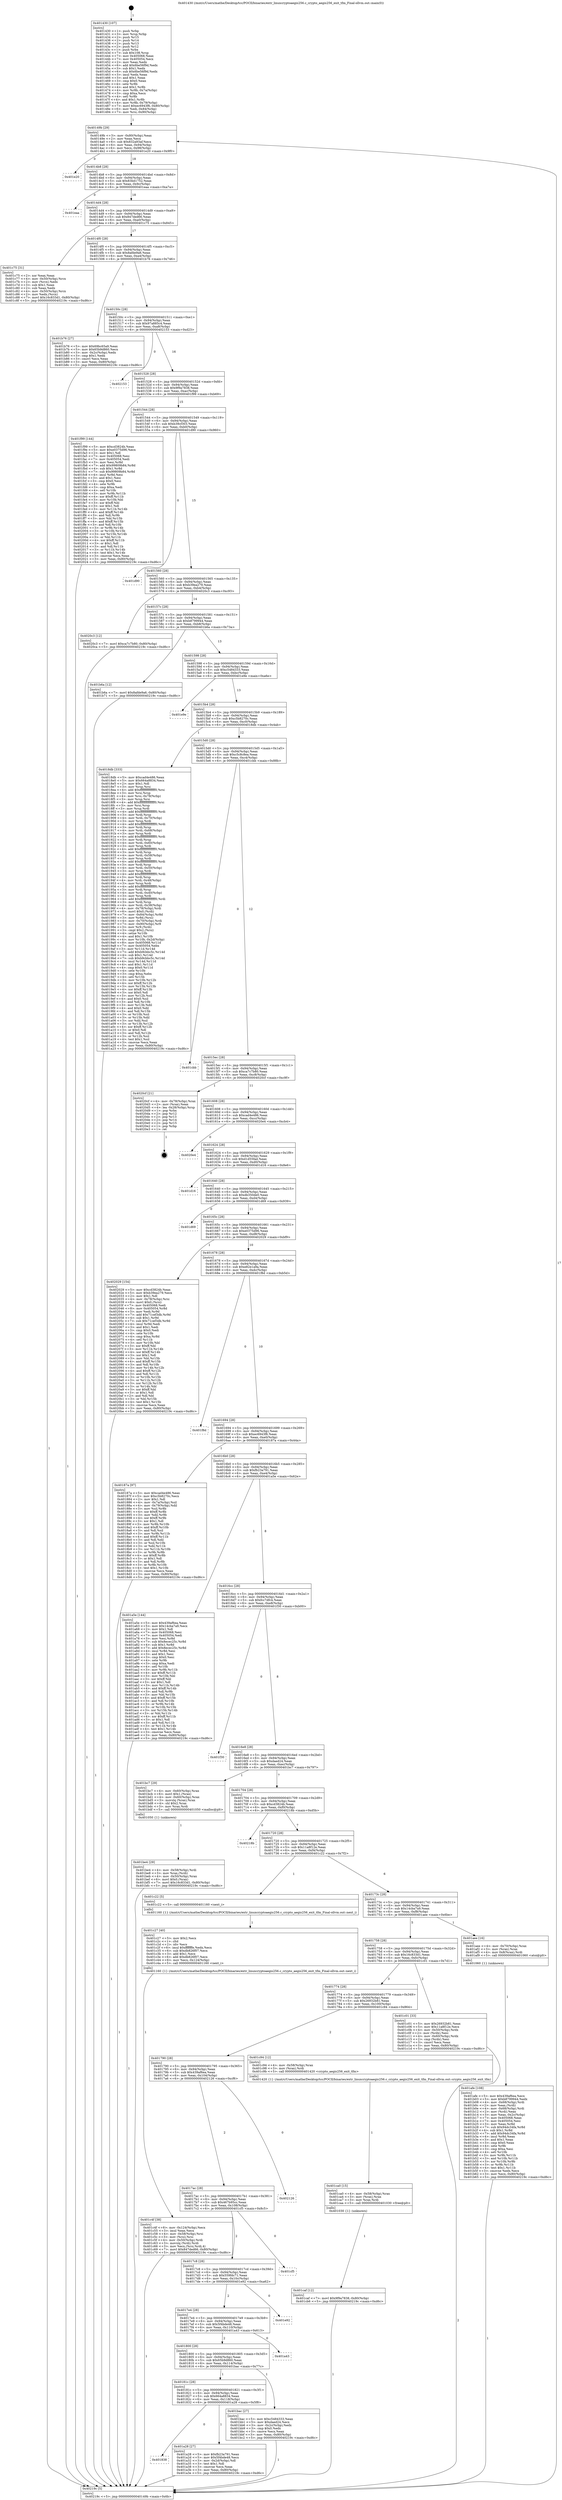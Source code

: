 digraph "0x401430" {
  label = "0x401430 (/mnt/c/Users/mathe/Desktop/tcc/POCII/binaries/extr_linuxcryptoaegis256.c_crypto_aegis256_exit_tfm_Final-ollvm.out::main(0))"
  labelloc = "t"
  node[shape=record]

  Entry [label="",width=0.3,height=0.3,shape=circle,fillcolor=black,style=filled]
  "0x40149b" [label="{
     0x40149b [29]\l
     | [instrs]\l
     &nbsp;&nbsp;0x40149b \<+3\>: mov -0x80(%rbp),%eax\l
     &nbsp;&nbsp;0x40149e \<+2\>: mov %eax,%ecx\l
     &nbsp;&nbsp;0x4014a0 \<+6\>: sub $0x832a93af,%ecx\l
     &nbsp;&nbsp;0x4014a6 \<+6\>: mov %eax,-0x94(%rbp)\l
     &nbsp;&nbsp;0x4014ac \<+6\>: mov %ecx,-0x98(%rbp)\l
     &nbsp;&nbsp;0x4014b2 \<+6\>: je 0000000000401e20 \<main+0x9f0\>\l
  }"]
  "0x401e20" [label="{
     0x401e20\l
  }", style=dashed]
  "0x4014b8" [label="{
     0x4014b8 [28]\l
     | [instrs]\l
     &nbsp;&nbsp;0x4014b8 \<+5\>: jmp 00000000004014bd \<main+0x8d\>\l
     &nbsp;&nbsp;0x4014bd \<+6\>: mov -0x94(%rbp),%eax\l
     &nbsp;&nbsp;0x4014c3 \<+5\>: sub $0x83bd1752,%eax\l
     &nbsp;&nbsp;0x4014c8 \<+6\>: mov %eax,-0x9c(%rbp)\l
     &nbsp;&nbsp;0x4014ce \<+6\>: je 0000000000401eaa \<main+0xa7a\>\l
  }"]
  Exit [label="",width=0.3,height=0.3,shape=circle,fillcolor=black,style=filled,peripheries=2]
  "0x401eaa" [label="{
     0x401eaa\l
  }", style=dashed]
  "0x4014d4" [label="{
     0x4014d4 [28]\l
     | [instrs]\l
     &nbsp;&nbsp;0x4014d4 \<+5\>: jmp 00000000004014d9 \<main+0xa9\>\l
     &nbsp;&nbsp;0x4014d9 \<+6\>: mov -0x94(%rbp),%eax\l
     &nbsp;&nbsp;0x4014df \<+5\>: sub $0x847ded66,%eax\l
     &nbsp;&nbsp;0x4014e4 \<+6\>: mov %eax,-0xa0(%rbp)\l
     &nbsp;&nbsp;0x4014ea \<+6\>: je 0000000000401c75 \<main+0x845\>\l
  }"]
  "0x401caf" [label="{
     0x401caf [12]\l
     | [instrs]\l
     &nbsp;&nbsp;0x401caf \<+7\>: movl $0x9f9a7838,-0x80(%rbp)\l
     &nbsp;&nbsp;0x401cb6 \<+5\>: jmp 000000000040219c \<main+0xd6c\>\l
  }"]
  "0x401c75" [label="{
     0x401c75 [31]\l
     | [instrs]\l
     &nbsp;&nbsp;0x401c75 \<+2\>: xor %eax,%eax\l
     &nbsp;&nbsp;0x401c77 \<+4\>: mov -0x50(%rbp),%rcx\l
     &nbsp;&nbsp;0x401c7b \<+2\>: mov (%rcx),%edx\l
     &nbsp;&nbsp;0x401c7d \<+3\>: sub $0x1,%eax\l
     &nbsp;&nbsp;0x401c80 \<+2\>: sub %eax,%edx\l
     &nbsp;&nbsp;0x401c82 \<+4\>: mov -0x50(%rbp),%rcx\l
     &nbsp;&nbsp;0x401c86 \<+2\>: mov %edx,(%rcx)\l
     &nbsp;&nbsp;0x401c88 \<+7\>: movl $0x16c833d1,-0x80(%rbp)\l
     &nbsp;&nbsp;0x401c8f \<+5\>: jmp 000000000040219c \<main+0xd6c\>\l
  }"]
  "0x4014f0" [label="{
     0x4014f0 [28]\l
     | [instrs]\l
     &nbsp;&nbsp;0x4014f0 \<+5\>: jmp 00000000004014f5 \<main+0xc5\>\l
     &nbsp;&nbsp;0x4014f5 \<+6\>: mov -0x94(%rbp),%eax\l
     &nbsp;&nbsp;0x4014fb \<+5\>: sub $0x8afde9a6,%eax\l
     &nbsp;&nbsp;0x401500 \<+6\>: mov %eax,-0xa4(%rbp)\l
     &nbsp;&nbsp;0x401506 \<+6\>: je 0000000000401b76 \<main+0x746\>\l
  }"]
  "0x401ca0" [label="{
     0x401ca0 [15]\l
     | [instrs]\l
     &nbsp;&nbsp;0x401ca0 \<+4\>: mov -0x58(%rbp),%rax\l
     &nbsp;&nbsp;0x401ca4 \<+3\>: mov (%rax),%rax\l
     &nbsp;&nbsp;0x401ca7 \<+3\>: mov %rax,%rdi\l
     &nbsp;&nbsp;0x401caa \<+5\>: call 0000000000401030 \<free@plt\>\l
     | [calls]\l
     &nbsp;&nbsp;0x401030 \{1\} (unknown)\l
  }"]
  "0x401b76" [label="{
     0x401b76 [27]\l
     | [instrs]\l
     &nbsp;&nbsp;0x401b76 \<+5\>: mov $0x69bc65a9,%eax\l
     &nbsp;&nbsp;0x401b7b \<+5\>: mov $0x65b9d860,%ecx\l
     &nbsp;&nbsp;0x401b80 \<+3\>: mov -0x2c(%rbp),%edx\l
     &nbsp;&nbsp;0x401b83 \<+3\>: cmp $0x1,%edx\l
     &nbsp;&nbsp;0x401b86 \<+3\>: cmovl %ecx,%eax\l
     &nbsp;&nbsp;0x401b89 \<+3\>: mov %eax,-0x80(%rbp)\l
     &nbsp;&nbsp;0x401b8c \<+5\>: jmp 000000000040219c \<main+0xd6c\>\l
  }"]
  "0x40150c" [label="{
     0x40150c [28]\l
     | [instrs]\l
     &nbsp;&nbsp;0x40150c \<+5\>: jmp 0000000000401511 \<main+0xe1\>\l
     &nbsp;&nbsp;0x401511 \<+6\>: mov -0x94(%rbp),%eax\l
     &nbsp;&nbsp;0x401517 \<+5\>: sub $0x97a885c4,%eax\l
     &nbsp;&nbsp;0x40151c \<+6\>: mov %eax,-0xa8(%rbp)\l
     &nbsp;&nbsp;0x401522 \<+6\>: je 0000000000402153 \<main+0xd23\>\l
  }"]
  "0x401c4f" [label="{
     0x401c4f [38]\l
     | [instrs]\l
     &nbsp;&nbsp;0x401c4f \<+6\>: mov -0x124(%rbp),%ecx\l
     &nbsp;&nbsp;0x401c55 \<+3\>: imul %eax,%ecx\l
     &nbsp;&nbsp;0x401c58 \<+4\>: mov -0x58(%rbp),%rsi\l
     &nbsp;&nbsp;0x401c5c \<+3\>: mov (%rsi),%rsi\l
     &nbsp;&nbsp;0x401c5f \<+4\>: mov -0x50(%rbp),%rdi\l
     &nbsp;&nbsp;0x401c63 \<+3\>: movslq (%rdi),%rdi\l
     &nbsp;&nbsp;0x401c66 \<+3\>: mov %ecx,(%rsi,%rdi,4)\l
     &nbsp;&nbsp;0x401c69 \<+7\>: movl $0x847ded66,-0x80(%rbp)\l
     &nbsp;&nbsp;0x401c70 \<+5\>: jmp 000000000040219c \<main+0xd6c\>\l
  }"]
  "0x402153" [label="{
     0x402153\l
  }", style=dashed]
  "0x401528" [label="{
     0x401528 [28]\l
     | [instrs]\l
     &nbsp;&nbsp;0x401528 \<+5\>: jmp 000000000040152d \<main+0xfd\>\l
     &nbsp;&nbsp;0x40152d \<+6\>: mov -0x94(%rbp),%eax\l
     &nbsp;&nbsp;0x401533 \<+5\>: sub $0x9f9a7838,%eax\l
     &nbsp;&nbsp;0x401538 \<+6\>: mov %eax,-0xac(%rbp)\l
     &nbsp;&nbsp;0x40153e \<+6\>: je 0000000000401f99 \<main+0xb69\>\l
  }"]
  "0x401c27" [label="{
     0x401c27 [40]\l
     | [instrs]\l
     &nbsp;&nbsp;0x401c27 \<+5\>: mov $0x2,%ecx\l
     &nbsp;&nbsp;0x401c2c \<+1\>: cltd\l
     &nbsp;&nbsp;0x401c2d \<+2\>: idiv %ecx\l
     &nbsp;&nbsp;0x401c2f \<+6\>: imul $0xfffffffe,%edx,%ecx\l
     &nbsp;&nbsp;0x401c35 \<+6\>: sub $0xdb826f07,%ecx\l
     &nbsp;&nbsp;0x401c3b \<+3\>: add $0x1,%ecx\l
     &nbsp;&nbsp;0x401c3e \<+6\>: add $0xdb826f07,%ecx\l
     &nbsp;&nbsp;0x401c44 \<+6\>: mov %ecx,-0x124(%rbp)\l
     &nbsp;&nbsp;0x401c4a \<+5\>: call 0000000000401160 \<next_i\>\l
     | [calls]\l
     &nbsp;&nbsp;0x401160 \{1\} (/mnt/c/Users/mathe/Desktop/tcc/POCII/binaries/extr_linuxcryptoaegis256.c_crypto_aegis256_exit_tfm_Final-ollvm.out::next_i)\l
  }"]
  "0x401f99" [label="{
     0x401f99 [144]\l
     | [instrs]\l
     &nbsp;&nbsp;0x401f99 \<+5\>: mov $0xcd3824b,%eax\l
     &nbsp;&nbsp;0x401f9e \<+5\>: mov $0xe0375d96,%ecx\l
     &nbsp;&nbsp;0x401fa3 \<+2\>: mov $0x1,%dl\l
     &nbsp;&nbsp;0x401fa5 \<+7\>: mov 0x405068,%esi\l
     &nbsp;&nbsp;0x401fac \<+7\>: mov 0x405054,%edi\l
     &nbsp;&nbsp;0x401fb3 \<+3\>: mov %esi,%r8d\l
     &nbsp;&nbsp;0x401fb6 \<+7\>: add $0x99809b84,%r8d\l
     &nbsp;&nbsp;0x401fbd \<+4\>: sub $0x1,%r8d\l
     &nbsp;&nbsp;0x401fc1 \<+7\>: sub $0x99809b84,%r8d\l
     &nbsp;&nbsp;0x401fc8 \<+4\>: imul %r8d,%esi\l
     &nbsp;&nbsp;0x401fcc \<+3\>: and $0x1,%esi\l
     &nbsp;&nbsp;0x401fcf \<+3\>: cmp $0x0,%esi\l
     &nbsp;&nbsp;0x401fd2 \<+4\>: sete %r9b\l
     &nbsp;&nbsp;0x401fd6 \<+3\>: cmp $0xa,%edi\l
     &nbsp;&nbsp;0x401fd9 \<+4\>: setl %r10b\l
     &nbsp;&nbsp;0x401fdd \<+3\>: mov %r9b,%r11b\l
     &nbsp;&nbsp;0x401fe0 \<+4\>: xor $0xff,%r11b\l
     &nbsp;&nbsp;0x401fe4 \<+3\>: mov %r10b,%bl\l
     &nbsp;&nbsp;0x401fe7 \<+3\>: xor $0xff,%bl\l
     &nbsp;&nbsp;0x401fea \<+3\>: xor $0x1,%dl\l
     &nbsp;&nbsp;0x401fed \<+3\>: mov %r11b,%r14b\l
     &nbsp;&nbsp;0x401ff0 \<+4\>: and $0xff,%r14b\l
     &nbsp;&nbsp;0x401ff4 \<+3\>: and %dl,%r9b\l
     &nbsp;&nbsp;0x401ff7 \<+3\>: mov %bl,%r15b\l
     &nbsp;&nbsp;0x401ffa \<+4\>: and $0xff,%r15b\l
     &nbsp;&nbsp;0x401ffe \<+3\>: and %dl,%r10b\l
     &nbsp;&nbsp;0x402001 \<+3\>: or %r9b,%r14b\l
     &nbsp;&nbsp;0x402004 \<+3\>: or %r10b,%r15b\l
     &nbsp;&nbsp;0x402007 \<+3\>: xor %r15b,%r14b\l
     &nbsp;&nbsp;0x40200a \<+3\>: or %bl,%r11b\l
     &nbsp;&nbsp;0x40200d \<+4\>: xor $0xff,%r11b\l
     &nbsp;&nbsp;0x402011 \<+3\>: or $0x1,%dl\l
     &nbsp;&nbsp;0x402014 \<+3\>: and %dl,%r11b\l
     &nbsp;&nbsp;0x402017 \<+3\>: or %r11b,%r14b\l
     &nbsp;&nbsp;0x40201a \<+4\>: test $0x1,%r14b\l
     &nbsp;&nbsp;0x40201e \<+3\>: cmovne %ecx,%eax\l
     &nbsp;&nbsp;0x402021 \<+3\>: mov %eax,-0x80(%rbp)\l
     &nbsp;&nbsp;0x402024 \<+5\>: jmp 000000000040219c \<main+0xd6c\>\l
  }"]
  "0x401544" [label="{
     0x401544 [28]\l
     | [instrs]\l
     &nbsp;&nbsp;0x401544 \<+5\>: jmp 0000000000401549 \<main+0x119\>\l
     &nbsp;&nbsp;0x401549 \<+6\>: mov -0x94(%rbp),%eax\l
     &nbsp;&nbsp;0x40154f \<+5\>: sub $0xb39cf303,%eax\l
     &nbsp;&nbsp;0x401554 \<+6\>: mov %eax,-0xb0(%rbp)\l
     &nbsp;&nbsp;0x40155a \<+6\>: je 0000000000401d90 \<main+0x960\>\l
  }"]
  "0x401be4" [label="{
     0x401be4 [29]\l
     | [instrs]\l
     &nbsp;&nbsp;0x401be4 \<+4\>: mov -0x58(%rbp),%rdi\l
     &nbsp;&nbsp;0x401be8 \<+3\>: mov %rax,(%rdi)\l
     &nbsp;&nbsp;0x401beb \<+4\>: mov -0x50(%rbp),%rax\l
     &nbsp;&nbsp;0x401bef \<+6\>: movl $0x0,(%rax)\l
     &nbsp;&nbsp;0x401bf5 \<+7\>: movl $0x16c833d1,-0x80(%rbp)\l
     &nbsp;&nbsp;0x401bfc \<+5\>: jmp 000000000040219c \<main+0xd6c\>\l
  }"]
  "0x401d90" [label="{
     0x401d90\l
  }", style=dashed]
  "0x401560" [label="{
     0x401560 [28]\l
     | [instrs]\l
     &nbsp;&nbsp;0x401560 \<+5\>: jmp 0000000000401565 \<main+0x135\>\l
     &nbsp;&nbsp;0x401565 \<+6\>: mov -0x94(%rbp),%eax\l
     &nbsp;&nbsp;0x40156b \<+5\>: sub $0xb39ea279,%eax\l
     &nbsp;&nbsp;0x401570 \<+6\>: mov %eax,-0xb4(%rbp)\l
     &nbsp;&nbsp;0x401576 \<+6\>: je 00000000004020c3 \<main+0xc93\>\l
  }"]
  "0x401afe" [label="{
     0x401afe [108]\l
     | [instrs]\l
     &nbsp;&nbsp;0x401afe \<+5\>: mov $0x439af6ea,%ecx\l
     &nbsp;&nbsp;0x401b03 \<+5\>: mov $0xb8799944,%edx\l
     &nbsp;&nbsp;0x401b08 \<+4\>: mov -0x68(%rbp),%rdi\l
     &nbsp;&nbsp;0x401b0c \<+2\>: mov %eax,(%rdi)\l
     &nbsp;&nbsp;0x401b0e \<+4\>: mov -0x68(%rbp),%rdi\l
     &nbsp;&nbsp;0x401b12 \<+2\>: mov (%rdi),%eax\l
     &nbsp;&nbsp;0x401b14 \<+3\>: mov %eax,-0x2c(%rbp)\l
     &nbsp;&nbsp;0x401b17 \<+7\>: mov 0x405068,%eax\l
     &nbsp;&nbsp;0x401b1e \<+7\>: mov 0x405054,%esi\l
     &nbsp;&nbsp;0x401b25 \<+3\>: mov %eax,%r8d\l
     &nbsp;&nbsp;0x401b28 \<+7\>: sub $0x94dc34fa,%r8d\l
     &nbsp;&nbsp;0x401b2f \<+4\>: sub $0x1,%r8d\l
     &nbsp;&nbsp;0x401b33 \<+7\>: add $0x94dc34fa,%r8d\l
     &nbsp;&nbsp;0x401b3a \<+4\>: imul %r8d,%eax\l
     &nbsp;&nbsp;0x401b3e \<+3\>: and $0x1,%eax\l
     &nbsp;&nbsp;0x401b41 \<+3\>: cmp $0x0,%eax\l
     &nbsp;&nbsp;0x401b44 \<+4\>: sete %r9b\l
     &nbsp;&nbsp;0x401b48 \<+3\>: cmp $0xa,%esi\l
     &nbsp;&nbsp;0x401b4b \<+4\>: setl %r10b\l
     &nbsp;&nbsp;0x401b4f \<+3\>: mov %r9b,%r11b\l
     &nbsp;&nbsp;0x401b52 \<+3\>: and %r10b,%r11b\l
     &nbsp;&nbsp;0x401b55 \<+3\>: xor %r10b,%r9b\l
     &nbsp;&nbsp;0x401b58 \<+3\>: or %r9b,%r11b\l
     &nbsp;&nbsp;0x401b5b \<+4\>: test $0x1,%r11b\l
     &nbsp;&nbsp;0x401b5f \<+3\>: cmovne %edx,%ecx\l
     &nbsp;&nbsp;0x401b62 \<+3\>: mov %ecx,-0x80(%rbp)\l
     &nbsp;&nbsp;0x401b65 \<+5\>: jmp 000000000040219c \<main+0xd6c\>\l
  }"]
  "0x4020c3" [label="{
     0x4020c3 [12]\l
     | [instrs]\l
     &nbsp;&nbsp;0x4020c3 \<+7\>: movl $0xca7c7b80,-0x80(%rbp)\l
     &nbsp;&nbsp;0x4020ca \<+5\>: jmp 000000000040219c \<main+0xd6c\>\l
  }"]
  "0x40157c" [label="{
     0x40157c [28]\l
     | [instrs]\l
     &nbsp;&nbsp;0x40157c \<+5\>: jmp 0000000000401581 \<main+0x151\>\l
     &nbsp;&nbsp;0x401581 \<+6\>: mov -0x94(%rbp),%eax\l
     &nbsp;&nbsp;0x401587 \<+5\>: sub $0xb8799944,%eax\l
     &nbsp;&nbsp;0x40158c \<+6\>: mov %eax,-0xb8(%rbp)\l
     &nbsp;&nbsp;0x401592 \<+6\>: je 0000000000401b6a \<main+0x73a\>\l
  }"]
  "0x401838" [label="{
     0x401838\l
  }", style=dashed]
  "0x401b6a" [label="{
     0x401b6a [12]\l
     | [instrs]\l
     &nbsp;&nbsp;0x401b6a \<+7\>: movl $0x8afde9a6,-0x80(%rbp)\l
     &nbsp;&nbsp;0x401b71 \<+5\>: jmp 000000000040219c \<main+0xd6c\>\l
  }"]
  "0x401598" [label="{
     0x401598 [28]\l
     | [instrs]\l
     &nbsp;&nbsp;0x401598 \<+5\>: jmp 000000000040159d \<main+0x16d\>\l
     &nbsp;&nbsp;0x40159d \<+6\>: mov -0x94(%rbp),%eax\l
     &nbsp;&nbsp;0x4015a3 \<+5\>: sub $0xc5484333,%eax\l
     &nbsp;&nbsp;0x4015a8 \<+6\>: mov %eax,-0xbc(%rbp)\l
     &nbsp;&nbsp;0x4015ae \<+6\>: je 0000000000401e9e \<main+0xa6e\>\l
  }"]
  "0x401a28" [label="{
     0x401a28 [27]\l
     | [instrs]\l
     &nbsp;&nbsp;0x401a28 \<+5\>: mov $0xfb23a791,%eax\l
     &nbsp;&nbsp;0x401a2d \<+5\>: mov $0x5f4bde48,%ecx\l
     &nbsp;&nbsp;0x401a32 \<+3\>: mov -0x2d(%rbp),%dl\l
     &nbsp;&nbsp;0x401a35 \<+3\>: test $0x1,%dl\l
     &nbsp;&nbsp;0x401a38 \<+3\>: cmovne %ecx,%eax\l
     &nbsp;&nbsp;0x401a3b \<+3\>: mov %eax,-0x80(%rbp)\l
     &nbsp;&nbsp;0x401a3e \<+5\>: jmp 000000000040219c \<main+0xd6c\>\l
  }"]
  "0x401e9e" [label="{
     0x401e9e\l
  }", style=dashed]
  "0x4015b4" [label="{
     0x4015b4 [28]\l
     | [instrs]\l
     &nbsp;&nbsp;0x4015b4 \<+5\>: jmp 00000000004015b9 \<main+0x189\>\l
     &nbsp;&nbsp;0x4015b9 \<+6\>: mov -0x94(%rbp),%eax\l
     &nbsp;&nbsp;0x4015bf \<+5\>: sub $0xc5b8270c,%eax\l
     &nbsp;&nbsp;0x4015c4 \<+6\>: mov %eax,-0xc0(%rbp)\l
     &nbsp;&nbsp;0x4015ca \<+6\>: je 00000000004018db \<main+0x4ab\>\l
  }"]
  "0x40181c" [label="{
     0x40181c [28]\l
     | [instrs]\l
     &nbsp;&nbsp;0x40181c \<+5\>: jmp 0000000000401821 \<main+0x3f1\>\l
     &nbsp;&nbsp;0x401821 \<+6\>: mov -0x94(%rbp),%eax\l
     &nbsp;&nbsp;0x401827 \<+5\>: sub $0x664a8834,%eax\l
     &nbsp;&nbsp;0x40182c \<+6\>: mov %eax,-0x118(%rbp)\l
     &nbsp;&nbsp;0x401832 \<+6\>: je 0000000000401a28 \<main+0x5f8\>\l
  }"]
  "0x4018db" [label="{
     0x4018db [333]\l
     | [instrs]\l
     &nbsp;&nbsp;0x4018db \<+5\>: mov $0xcad4e486,%eax\l
     &nbsp;&nbsp;0x4018e0 \<+5\>: mov $0x664a8834,%ecx\l
     &nbsp;&nbsp;0x4018e5 \<+2\>: mov $0x1,%dl\l
     &nbsp;&nbsp;0x4018e7 \<+3\>: mov %rsp,%rsi\l
     &nbsp;&nbsp;0x4018ea \<+4\>: add $0xfffffffffffffff0,%rsi\l
     &nbsp;&nbsp;0x4018ee \<+3\>: mov %rsi,%rsp\l
     &nbsp;&nbsp;0x4018f1 \<+4\>: mov %rsi,-0x78(%rbp)\l
     &nbsp;&nbsp;0x4018f5 \<+3\>: mov %rsp,%rsi\l
     &nbsp;&nbsp;0x4018f8 \<+4\>: add $0xfffffffffffffff0,%rsi\l
     &nbsp;&nbsp;0x4018fc \<+3\>: mov %rsi,%rsp\l
     &nbsp;&nbsp;0x4018ff \<+3\>: mov %rsp,%rdi\l
     &nbsp;&nbsp;0x401902 \<+4\>: add $0xfffffffffffffff0,%rdi\l
     &nbsp;&nbsp;0x401906 \<+3\>: mov %rdi,%rsp\l
     &nbsp;&nbsp;0x401909 \<+4\>: mov %rdi,-0x70(%rbp)\l
     &nbsp;&nbsp;0x40190d \<+3\>: mov %rsp,%rdi\l
     &nbsp;&nbsp;0x401910 \<+4\>: add $0xfffffffffffffff0,%rdi\l
     &nbsp;&nbsp;0x401914 \<+3\>: mov %rdi,%rsp\l
     &nbsp;&nbsp;0x401917 \<+4\>: mov %rdi,-0x68(%rbp)\l
     &nbsp;&nbsp;0x40191b \<+3\>: mov %rsp,%rdi\l
     &nbsp;&nbsp;0x40191e \<+4\>: add $0xfffffffffffffff0,%rdi\l
     &nbsp;&nbsp;0x401922 \<+3\>: mov %rdi,%rsp\l
     &nbsp;&nbsp;0x401925 \<+4\>: mov %rdi,-0x60(%rbp)\l
     &nbsp;&nbsp;0x401929 \<+3\>: mov %rsp,%rdi\l
     &nbsp;&nbsp;0x40192c \<+4\>: add $0xfffffffffffffff0,%rdi\l
     &nbsp;&nbsp;0x401930 \<+3\>: mov %rdi,%rsp\l
     &nbsp;&nbsp;0x401933 \<+4\>: mov %rdi,-0x58(%rbp)\l
     &nbsp;&nbsp;0x401937 \<+3\>: mov %rsp,%rdi\l
     &nbsp;&nbsp;0x40193a \<+4\>: add $0xfffffffffffffff0,%rdi\l
     &nbsp;&nbsp;0x40193e \<+3\>: mov %rdi,%rsp\l
     &nbsp;&nbsp;0x401941 \<+4\>: mov %rdi,-0x50(%rbp)\l
     &nbsp;&nbsp;0x401945 \<+3\>: mov %rsp,%rdi\l
     &nbsp;&nbsp;0x401948 \<+4\>: add $0xfffffffffffffff0,%rdi\l
     &nbsp;&nbsp;0x40194c \<+3\>: mov %rdi,%rsp\l
     &nbsp;&nbsp;0x40194f \<+4\>: mov %rdi,-0x48(%rbp)\l
     &nbsp;&nbsp;0x401953 \<+3\>: mov %rsp,%rdi\l
     &nbsp;&nbsp;0x401956 \<+4\>: add $0xfffffffffffffff0,%rdi\l
     &nbsp;&nbsp;0x40195a \<+3\>: mov %rdi,%rsp\l
     &nbsp;&nbsp;0x40195d \<+4\>: mov %rdi,-0x40(%rbp)\l
     &nbsp;&nbsp;0x401961 \<+3\>: mov %rsp,%rdi\l
     &nbsp;&nbsp;0x401964 \<+4\>: add $0xfffffffffffffff0,%rdi\l
     &nbsp;&nbsp;0x401968 \<+3\>: mov %rdi,%rsp\l
     &nbsp;&nbsp;0x40196b \<+4\>: mov %rdi,-0x38(%rbp)\l
     &nbsp;&nbsp;0x40196f \<+4\>: mov -0x78(%rbp),%rdi\l
     &nbsp;&nbsp;0x401973 \<+6\>: movl $0x0,(%rdi)\l
     &nbsp;&nbsp;0x401979 \<+7\>: mov -0x84(%rbp),%r8d\l
     &nbsp;&nbsp;0x401980 \<+3\>: mov %r8d,(%rsi)\l
     &nbsp;&nbsp;0x401983 \<+4\>: mov -0x70(%rbp),%rdi\l
     &nbsp;&nbsp;0x401987 \<+7\>: mov -0x90(%rbp),%r9\l
     &nbsp;&nbsp;0x40198e \<+3\>: mov %r9,(%rdi)\l
     &nbsp;&nbsp;0x401991 \<+3\>: cmpl $0x2,(%rsi)\l
     &nbsp;&nbsp;0x401994 \<+4\>: setne %r10b\l
     &nbsp;&nbsp;0x401998 \<+4\>: and $0x1,%r10b\l
     &nbsp;&nbsp;0x40199c \<+4\>: mov %r10b,-0x2d(%rbp)\l
     &nbsp;&nbsp;0x4019a0 \<+8\>: mov 0x405068,%r11d\l
     &nbsp;&nbsp;0x4019a8 \<+7\>: mov 0x405054,%ebx\l
     &nbsp;&nbsp;0x4019af \<+3\>: mov %r11d,%r14d\l
     &nbsp;&nbsp;0x4019b2 \<+7\>: add $0xb9cbbc5c,%r14d\l
     &nbsp;&nbsp;0x4019b9 \<+4\>: sub $0x1,%r14d\l
     &nbsp;&nbsp;0x4019bd \<+7\>: sub $0xb9cbbc5c,%r14d\l
     &nbsp;&nbsp;0x4019c4 \<+4\>: imul %r14d,%r11d\l
     &nbsp;&nbsp;0x4019c8 \<+4\>: and $0x1,%r11d\l
     &nbsp;&nbsp;0x4019cc \<+4\>: cmp $0x0,%r11d\l
     &nbsp;&nbsp;0x4019d0 \<+4\>: sete %r10b\l
     &nbsp;&nbsp;0x4019d4 \<+3\>: cmp $0xa,%ebx\l
     &nbsp;&nbsp;0x4019d7 \<+4\>: setl %r15b\l
     &nbsp;&nbsp;0x4019db \<+3\>: mov %r10b,%r12b\l
     &nbsp;&nbsp;0x4019de \<+4\>: xor $0xff,%r12b\l
     &nbsp;&nbsp;0x4019e2 \<+3\>: mov %r15b,%r13b\l
     &nbsp;&nbsp;0x4019e5 \<+4\>: xor $0xff,%r13b\l
     &nbsp;&nbsp;0x4019e9 \<+3\>: xor $0x0,%dl\l
     &nbsp;&nbsp;0x4019ec \<+3\>: mov %r12b,%sil\l
     &nbsp;&nbsp;0x4019ef \<+4\>: and $0x0,%sil\l
     &nbsp;&nbsp;0x4019f3 \<+3\>: and %dl,%r10b\l
     &nbsp;&nbsp;0x4019f6 \<+3\>: mov %r13b,%dil\l
     &nbsp;&nbsp;0x4019f9 \<+4\>: and $0x0,%dil\l
     &nbsp;&nbsp;0x4019fd \<+3\>: and %dl,%r15b\l
     &nbsp;&nbsp;0x401a00 \<+3\>: or %r10b,%sil\l
     &nbsp;&nbsp;0x401a03 \<+3\>: or %r15b,%dil\l
     &nbsp;&nbsp;0x401a06 \<+3\>: xor %dil,%sil\l
     &nbsp;&nbsp;0x401a09 \<+3\>: or %r13b,%r12b\l
     &nbsp;&nbsp;0x401a0c \<+4\>: xor $0xff,%r12b\l
     &nbsp;&nbsp;0x401a10 \<+3\>: or $0x0,%dl\l
     &nbsp;&nbsp;0x401a13 \<+3\>: and %dl,%r12b\l
     &nbsp;&nbsp;0x401a16 \<+3\>: or %r12b,%sil\l
     &nbsp;&nbsp;0x401a19 \<+4\>: test $0x1,%sil\l
     &nbsp;&nbsp;0x401a1d \<+3\>: cmovne %ecx,%eax\l
     &nbsp;&nbsp;0x401a20 \<+3\>: mov %eax,-0x80(%rbp)\l
     &nbsp;&nbsp;0x401a23 \<+5\>: jmp 000000000040219c \<main+0xd6c\>\l
  }"]
  "0x4015d0" [label="{
     0x4015d0 [28]\l
     | [instrs]\l
     &nbsp;&nbsp;0x4015d0 \<+5\>: jmp 00000000004015d5 \<main+0x1a5\>\l
     &nbsp;&nbsp;0x4015d5 \<+6\>: mov -0x94(%rbp),%eax\l
     &nbsp;&nbsp;0x4015db \<+5\>: sub $0xc5c8c8ea,%eax\l
     &nbsp;&nbsp;0x4015e0 \<+6\>: mov %eax,-0xc4(%rbp)\l
     &nbsp;&nbsp;0x4015e6 \<+6\>: je 0000000000401cbb \<main+0x88b\>\l
  }"]
  "0x401bac" [label="{
     0x401bac [27]\l
     | [instrs]\l
     &nbsp;&nbsp;0x401bac \<+5\>: mov $0xc5484333,%eax\l
     &nbsp;&nbsp;0x401bb1 \<+5\>: mov $0xdaed24,%ecx\l
     &nbsp;&nbsp;0x401bb6 \<+3\>: mov -0x2c(%rbp),%edx\l
     &nbsp;&nbsp;0x401bb9 \<+3\>: cmp $0x0,%edx\l
     &nbsp;&nbsp;0x401bbc \<+3\>: cmove %ecx,%eax\l
     &nbsp;&nbsp;0x401bbf \<+3\>: mov %eax,-0x80(%rbp)\l
     &nbsp;&nbsp;0x401bc2 \<+5\>: jmp 000000000040219c \<main+0xd6c\>\l
  }"]
  "0x401cbb" [label="{
     0x401cbb\l
  }", style=dashed]
  "0x4015ec" [label="{
     0x4015ec [28]\l
     | [instrs]\l
     &nbsp;&nbsp;0x4015ec \<+5\>: jmp 00000000004015f1 \<main+0x1c1\>\l
     &nbsp;&nbsp;0x4015f1 \<+6\>: mov -0x94(%rbp),%eax\l
     &nbsp;&nbsp;0x4015f7 \<+5\>: sub $0xca7c7b80,%eax\l
     &nbsp;&nbsp;0x4015fc \<+6\>: mov %eax,-0xc8(%rbp)\l
     &nbsp;&nbsp;0x401602 \<+6\>: je 00000000004020cf \<main+0xc9f\>\l
  }"]
  "0x401800" [label="{
     0x401800 [28]\l
     | [instrs]\l
     &nbsp;&nbsp;0x401800 \<+5\>: jmp 0000000000401805 \<main+0x3d5\>\l
     &nbsp;&nbsp;0x401805 \<+6\>: mov -0x94(%rbp),%eax\l
     &nbsp;&nbsp;0x40180b \<+5\>: sub $0x65b9d860,%eax\l
     &nbsp;&nbsp;0x401810 \<+6\>: mov %eax,-0x114(%rbp)\l
     &nbsp;&nbsp;0x401816 \<+6\>: je 0000000000401bac \<main+0x77c\>\l
  }"]
  "0x4020cf" [label="{
     0x4020cf [21]\l
     | [instrs]\l
     &nbsp;&nbsp;0x4020cf \<+4\>: mov -0x78(%rbp),%rax\l
     &nbsp;&nbsp;0x4020d3 \<+2\>: mov (%rax),%eax\l
     &nbsp;&nbsp;0x4020d5 \<+4\>: lea -0x28(%rbp),%rsp\l
     &nbsp;&nbsp;0x4020d9 \<+1\>: pop %rbx\l
     &nbsp;&nbsp;0x4020da \<+2\>: pop %r12\l
     &nbsp;&nbsp;0x4020dc \<+2\>: pop %r13\l
     &nbsp;&nbsp;0x4020de \<+2\>: pop %r14\l
     &nbsp;&nbsp;0x4020e0 \<+2\>: pop %r15\l
     &nbsp;&nbsp;0x4020e2 \<+1\>: pop %rbp\l
     &nbsp;&nbsp;0x4020e3 \<+1\>: ret\l
  }"]
  "0x401608" [label="{
     0x401608 [28]\l
     | [instrs]\l
     &nbsp;&nbsp;0x401608 \<+5\>: jmp 000000000040160d \<main+0x1dd\>\l
     &nbsp;&nbsp;0x40160d \<+6\>: mov -0x94(%rbp),%eax\l
     &nbsp;&nbsp;0x401613 \<+5\>: sub $0xcad4e486,%eax\l
     &nbsp;&nbsp;0x401618 \<+6\>: mov %eax,-0xcc(%rbp)\l
     &nbsp;&nbsp;0x40161e \<+6\>: je 00000000004020e4 \<main+0xcb4\>\l
  }"]
  "0x401a43" [label="{
     0x401a43\l
  }", style=dashed]
  "0x4020e4" [label="{
     0x4020e4\l
  }", style=dashed]
  "0x401624" [label="{
     0x401624 [28]\l
     | [instrs]\l
     &nbsp;&nbsp;0x401624 \<+5\>: jmp 0000000000401629 \<main+0x1f9\>\l
     &nbsp;&nbsp;0x401629 \<+6\>: mov -0x94(%rbp),%eax\l
     &nbsp;&nbsp;0x40162f \<+5\>: sub $0xd1d55fad,%eax\l
     &nbsp;&nbsp;0x401634 \<+6\>: mov %eax,-0xd0(%rbp)\l
     &nbsp;&nbsp;0x40163a \<+6\>: je 0000000000401d16 \<main+0x8e6\>\l
  }"]
  "0x4017e4" [label="{
     0x4017e4 [28]\l
     | [instrs]\l
     &nbsp;&nbsp;0x4017e4 \<+5\>: jmp 00000000004017e9 \<main+0x3b9\>\l
     &nbsp;&nbsp;0x4017e9 \<+6\>: mov -0x94(%rbp),%eax\l
     &nbsp;&nbsp;0x4017ef \<+5\>: sub $0x5f4bde48,%eax\l
     &nbsp;&nbsp;0x4017f4 \<+6\>: mov %eax,-0x110(%rbp)\l
     &nbsp;&nbsp;0x4017fa \<+6\>: je 0000000000401a43 \<main+0x613\>\l
  }"]
  "0x401d16" [label="{
     0x401d16\l
  }", style=dashed]
  "0x401640" [label="{
     0x401640 [28]\l
     | [instrs]\l
     &nbsp;&nbsp;0x401640 \<+5\>: jmp 0000000000401645 \<main+0x215\>\l
     &nbsp;&nbsp;0x401645 \<+6\>: mov -0x94(%rbp),%eax\l
     &nbsp;&nbsp;0x40164b \<+5\>: sub $0xdb350de0,%eax\l
     &nbsp;&nbsp;0x401650 \<+6\>: mov %eax,-0xd4(%rbp)\l
     &nbsp;&nbsp;0x401656 \<+6\>: je 0000000000401d69 \<main+0x939\>\l
  }"]
  "0x401e92" [label="{
     0x401e92\l
  }", style=dashed]
  "0x401d69" [label="{
     0x401d69\l
  }", style=dashed]
  "0x40165c" [label="{
     0x40165c [28]\l
     | [instrs]\l
     &nbsp;&nbsp;0x40165c \<+5\>: jmp 0000000000401661 \<main+0x231\>\l
     &nbsp;&nbsp;0x401661 \<+6\>: mov -0x94(%rbp),%eax\l
     &nbsp;&nbsp;0x401667 \<+5\>: sub $0xe0375d96,%eax\l
     &nbsp;&nbsp;0x40166c \<+6\>: mov %eax,-0xd8(%rbp)\l
     &nbsp;&nbsp;0x401672 \<+6\>: je 0000000000402029 \<main+0xbf9\>\l
  }"]
  "0x4017c8" [label="{
     0x4017c8 [28]\l
     | [instrs]\l
     &nbsp;&nbsp;0x4017c8 \<+5\>: jmp 00000000004017cd \<main+0x39d\>\l
     &nbsp;&nbsp;0x4017cd \<+6\>: mov -0x94(%rbp),%eax\l
     &nbsp;&nbsp;0x4017d3 \<+5\>: sub $0x559fdc71,%eax\l
     &nbsp;&nbsp;0x4017d8 \<+6\>: mov %eax,-0x10c(%rbp)\l
     &nbsp;&nbsp;0x4017de \<+6\>: je 0000000000401e92 \<main+0xa62\>\l
  }"]
  "0x402029" [label="{
     0x402029 [154]\l
     | [instrs]\l
     &nbsp;&nbsp;0x402029 \<+5\>: mov $0xcd3824b,%eax\l
     &nbsp;&nbsp;0x40202e \<+5\>: mov $0xb39ea279,%ecx\l
     &nbsp;&nbsp;0x402033 \<+2\>: mov $0x1,%dl\l
     &nbsp;&nbsp;0x402035 \<+4\>: mov -0x78(%rbp),%rsi\l
     &nbsp;&nbsp;0x402039 \<+6\>: movl $0x0,(%rsi)\l
     &nbsp;&nbsp;0x40203f \<+7\>: mov 0x405068,%edi\l
     &nbsp;&nbsp;0x402046 \<+8\>: mov 0x405054,%r8d\l
     &nbsp;&nbsp;0x40204e \<+3\>: mov %edi,%r9d\l
     &nbsp;&nbsp;0x402051 \<+7\>: add $0x71cef3db,%r9d\l
     &nbsp;&nbsp;0x402058 \<+4\>: sub $0x1,%r9d\l
     &nbsp;&nbsp;0x40205c \<+7\>: sub $0x71cef3db,%r9d\l
     &nbsp;&nbsp;0x402063 \<+4\>: imul %r9d,%edi\l
     &nbsp;&nbsp;0x402067 \<+3\>: and $0x1,%edi\l
     &nbsp;&nbsp;0x40206a \<+3\>: cmp $0x0,%edi\l
     &nbsp;&nbsp;0x40206d \<+4\>: sete %r10b\l
     &nbsp;&nbsp;0x402071 \<+4\>: cmp $0xa,%r8d\l
     &nbsp;&nbsp;0x402075 \<+4\>: setl %r11b\l
     &nbsp;&nbsp;0x402079 \<+3\>: mov %r10b,%bl\l
     &nbsp;&nbsp;0x40207c \<+3\>: xor $0xff,%bl\l
     &nbsp;&nbsp;0x40207f \<+3\>: mov %r11b,%r14b\l
     &nbsp;&nbsp;0x402082 \<+4\>: xor $0xff,%r14b\l
     &nbsp;&nbsp;0x402086 \<+3\>: xor $0x1,%dl\l
     &nbsp;&nbsp;0x402089 \<+3\>: mov %bl,%r15b\l
     &nbsp;&nbsp;0x40208c \<+4\>: and $0xff,%r15b\l
     &nbsp;&nbsp;0x402090 \<+3\>: and %dl,%r10b\l
     &nbsp;&nbsp;0x402093 \<+3\>: mov %r14b,%r12b\l
     &nbsp;&nbsp;0x402096 \<+4\>: and $0xff,%r12b\l
     &nbsp;&nbsp;0x40209a \<+3\>: and %dl,%r11b\l
     &nbsp;&nbsp;0x40209d \<+3\>: or %r10b,%r15b\l
     &nbsp;&nbsp;0x4020a0 \<+3\>: or %r11b,%r12b\l
     &nbsp;&nbsp;0x4020a3 \<+3\>: xor %r12b,%r15b\l
     &nbsp;&nbsp;0x4020a6 \<+3\>: or %r14b,%bl\l
     &nbsp;&nbsp;0x4020a9 \<+3\>: xor $0xff,%bl\l
     &nbsp;&nbsp;0x4020ac \<+3\>: or $0x1,%dl\l
     &nbsp;&nbsp;0x4020af \<+2\>: and %dl,%bl\l
     &nbsp;&nbsp;0x4020b1 \<+3\>: or %bl,%r15b\l
     &nbsp;&nbsp;0x4020b4 \<+4\>: test $0x1,%r15b\l
     &nbsp;&nbsp;0x4020b8 \<+3\>: cmovne %ecx,%eax\l
     &nbsp;&nbsp;0x4020bb \<+3\>: mov %eax,-0x80(%rbp)\l
     &nbsp;&nbsp;0x4020be \<+5\>: jmp 000000000040219c \<main+0xd6c\>\l
  }"]
  "0x401678" [label="{
     0x401678 [28]\l
     | [instrs]\l
     &nbsp;&nbsp;0x401678 \<+5\>: jmp 000000000040167d \<main+0x24d\>\l
     &nbsp;&nbsp;0x40167d \<+6\>: mov -0x94(%rbp),%eax\l
     &nbsp;&nbsp;0x401683 \<+5\>: sub $0xe82e1a9a,%eax\l
     &nbsp;&nbsp;0x401688 \<+6\>: mov %eax,-0xdc(%rbp)\l
     &nbsp;&nbsp;0x40168e \<+6\>: je 0000000000401f8d \<main+0xb5d\>\l
  }"]
  "0x401cf5" [label="{
     0x401cf5\l
  }", style=dashed]
  "0x401f8d" [label="{
     0x401f8d\l
  }", style=dashed]
  "0x401694" [label="{
     0x401694 [28]\l
     | [instrs]\l
     &nbsp;&nbsp;0x401694 \<+5\>: jmp 0000000000401699 \<main+0x269\>\l
     &nbsp;&nbsp;0x401699 \<+6\>: mov -0x94(%rbp),%eax\l
     &nbsp;&nbsp;0x40169f \<+5\>: sub $0xec6943f6,%eax\l
     &nbsp;&nbsp;0x4016a4 \<+6\>: mov %eax,-0xe0(%rbp)\l
     &nbsp;&nbsp;0x4016aa \<+6\>: je 000000000040187a \<main+0x44a\>\l
  }"]
  "0x4017ac" [label="{
     0x4017ac [28]\l
     | [instrs]\l
     &nbsp;&nbsp;0x4017ac \<+5\>: jmp 00000000004017b1 \<main+0x381\>\l
     &nbsp;&nbsp;0x4017b1 \<+6\>: mov -0x94(%rbp),%eax\l
     &nbsp;&nbsp;0x4017b7 \<+5\>: sub $0x467b95cc,%eax\l
     &nbsp;&nbsp;0x4017bc \<+6\>: mov %eax,-0x108(%rbp)\l
     &nbsp;&nbsp;0x4017c2 \<+6\>: je 0000000000401cf5 \<main+0x8c5\>\l
  }"]
  "0x40187a" [label="{
     0x40187a [97]\l
     | [instrs]\l
     &nbsp;&nbsp;0x40187a \<+5\>: mov $0xcad4e486,%eax\l
     &nbsp;&nbsp;0x40187f \<+5\>: mov $0xc5b8270c,%ecx\l
     &nbsp;&nbsp;0x401884 \<+2\>: mov $0x1,%dl\l
     &nbsp;&nbsp;0x401886 \<+4\>: mov -0x7a(%rbp),%sil\l
     &nbsp;&nbsp;0x40188a \<+4\>: mov -0x79(%rbp),%dil\l
     &nbsp;&nbsp;0x40188e \<+3\>: mov %sil,%r8b\l
     &nbsp;&nbsp;0x401891 \<+4\>: xor $0xff,%r8b\l
     &nbsp;&nbsp;0x401895 \<+3\>: mov %dil,%r9b\l
     &nbsp;&nbsp;0x401898 \<+4\>: xor $0xff,%r9b\l
     &nbsp;&nbsp;0x40189c \<+3\>: xor $0x1,%dl\l
     &nbsp;&nbsp;0x40189f \<+3\>: mov %r8b,%r10b\l
     &nbsp;&nbsp;0x4018a2 \<+4\>: and $0xff,%r10b\l
     &nbsp;&nbsp;0x4018a6 \<+3\>: and %dl,%sil\l
     &nbsp;&nbsp;0x4018a9 \<+3\>: mov %r9b,%r11b\l
     &nbsp;&nbsp;0x4018ac \<+4\>: and $0xff,%r11b\l
     &nbsp;&nbsp;0x4018b0 \<+3\>: and %dl,%dil\l
     &nbsp;&nbsp;0x4018b3 \<+3\>: or %sil,%r10b\l
     &nbsp;&nbsp;0x4018b6 \<+3\>: or %dil,%r11b\l
     &nbsp;&nbsp;0x4018b9 \<+3\>: xor %r11b,%r10b\l
     &nbsp;&nbsp;0x4018bc \<+3\>: or %r9b,%r8b\l
     &nbsp;&nbsp;0x4018bf \<+4\>: xor $0xff,%r8b\l
     &nbsp;&nbsp;0x4018c3 \<+3\>: or $0x1,%dl\l
     &nbsp;&nbsp;0x4018c6 \<+3\>: and %dl,%r8b\l
     &nbsp;&nbsp;0x4018c9 \<+3\>: or %r8b,%r10b\l
     &nbsp;&nbsp;0x4018cc \<+4\>: test $0x1,%r10b\l
     &nbsp;&nbsp;0x4018d0 \<+3\>: cmovne %ecx,%eax\l
     &nbsp;&nbsp;0x4018d3 \<+3\>: mov %eax,-0x80(%rbp)\l
     &nbsp;&nbsp;0x4018d6 \<+5\>: jmp 000000000040219c \<main+0xd6c\>\l
  }"]
  "0x4016b0" [label="{
     0x4016b0 [28]\l
     | [instrs]\l
     &nbsp;&nbsp;0x4016b0 \<+5\>: jmp 00000000004016b5 \<main+0x285\>\l
     &nbsp;&nbsp;0x4016b5 \<+6\>: mov -0x94(%rbp),%eax\l
     &nbsp;&nbsp;0x4016bb \<+5\>: sub $0xfb23a791,%eax\l
     &nbsp;&nbsp;0x4016c0 \<+6\>: mov %eax,-0xe4(%rbp)\l
     &nbsp;&nbsp;0x4016c6 \<+6\>: je 0000000000401a5e \<main+0x62e\>\l
  }"]
  "0x40219c" [label="{
     0x40219c [5]\l
     | [instrs]\l
     &nbsp;&nbsp;0x40219c \<+5\>: jmp 000000000040149b \<main+0x6b\>\l
  }"]
  "0x401430" [label="{
     0x401430 [107]\l
     | [instrs]\l
     &nbsp;&nbsp;0x401430 \<+1\>: push %rbp\l
     &nbsp;&nbsp;0x401431 \<+3\>: mov %rsp,%rbp\l
     &nbsp;&nbsp;0x401434 \<+2\>: push %r15\l
     &nbsp;&nbsp;0x401436 \<+2\>: push %r14\l
     &nbsp;&nbsp;0x401438 \<+2\>: push %r13\l
     &nbsp;&nbsp;0x40143a \<+2\>: push %r12\l
     &nbsp;&nbsp;0x40143c \<+1\>: push %rbx\l
     &nbsp;&nbsp;0x40143d \<+7\>: sub $0x108,%rsp\l
     &nbsp;&nbsp;0x401444 \<+7\>: mov 0x405068,%eax\l
     &nbsp;&nbsp;0x40144b \<+7\>: mov 0x405054,%ecx\l
     &nbsp;&nbsp;0x401452 \<+2\>: mov %eax,%edx\l
     &nbsp;&nbsp;0x401454 \<+6\>: add $0x6be56f9d,%edx\l
     &nbsp;&nbsp;0x40145a \<+3\>: sub $0x1,%edx\l
     &nbsp;&nbsp;0x40145d \<+6\>: sub $0x6be56f9d,%edx\l
     &nbsp;&nbsp;0x401463 \<+3\>: imul %edx,%eax\l
     &nbsp;&nbsp;0x401466 \<+3\>: and $0x1,%eax\l
     &nbsp;&nbsp;0x401469 \<+3\>: cmp $0x0,%eax\l
     &nbsp;&nbsp;0x40146c \<+4\>: sete %r8b\l
     &nbsp;&nbsp;0x401470 \<+4\>: and $0x1,%r8b\l
     &nbsp;&nbsp;0x401474 \<+4\>: mov %r8b,-0x7a(%rbp)\l
     &nbsp;&nbsp;0x401478 \<+3\>: cmp $0xa,%ecx\l
     &nbsp;&nbsp;0x40147b \<+4\>: setl %r8b\l
     &nbsp;&nbsp;0x40147f \<+4\>: and $0x1,%r8b\l
     &nbsp;&nbsp;0x401483 \<+4\>: mov %r8b,-0x79(%rbp)\l
     &nbsp;&nbsp;0x401487 \<+7\>: movl $0xec6943f6,-0x80(%rbp)\l
     &nbsp;&nbsp;0x40148e \<+6\>: mov %edi,-0x84(%rbp)\l
     &nbsp;&nbsp;0x401494 \<+7\>: mov %rsi,-0x90(%rbp)\l
  }"]
  "0x402126" [label="{
     0x402126\l
  }", style=dashed]
  "0x401790" [label="{
     0x401790 [28]\l
     | [instrs]\l
     &nbsp;&nbsp;0x401790 \<+5\>: jmp 0000000000401795 \<main+0x365\>\l
     &nbsp;&nbsp;0x401795 \<+6\>: mov -0x94(%rbp),%eax\l
     &nbsp;&nbsp;0x40179b \<+5\>: sub $0x439af6ea,%eax\l
     &nbsp;&nbsp;0x4017a0 \<+6\>: mov %eax,-0x104(%rbp)\l
     &nbsp;&nbsp;0x4017a6 \<+6\>: je 0000000000402126 \<main+0xcf6\>\l
  }"]
  "0x401a5e" [label="{
     0x401a5e [144]\l
     | [instrs]\l
     &nbsp;&nbsp;0x401a5e \<+5\>: mov $0x439af6ea,%eax\l
     &nbsp;&nbsp;0x401a63 \<+5\>: mov $0x14cba7a9,%ecx\l
     &nbsp;&nbsp;0x401a68 \<+2\>: mov $0x1,%dl\l
     &nbsp;&nbsp;0x401a6a \<+7\>: mov 0x405068,%esi\l
     &nbsp;&nbsp;0x401a71 \<+7\>: mov 0x405054,%edi\l
     &nbsp;&nbsp;0x401a78 \<+3\>: mov %esi,%r8d\l
     &nbsp;&nbsp;0x401a7b \<+7\>: sub $0x8ecec25c,%r8d\l
     &nbsp;&nbsp;0x401a82 \<+4\>: sub $0x1,%r8d\l
     &nbsp;&nbsp;0x401a86 \<+7\>: add $0x8ecec25c,%r8d\l
     &nbsp;&nbsp;0x401a8d \<+4\>: imul %r8d,%esi\l
     &nbsp;&nbsp;0x401a91 \<+3\>: and $0x1,%esi\l
     &nbsp;&nbsp;0x401a94 \<+3\>: cmp $0x0,%esi\l
     &nbsp;&nbsp;0x401a97 \<+4\>: sete %r9b\l
     &nbsp;&nbsp;0x401a9b \<+3\>: cmp $0xa,%edi\l
     &nbsp;&nbsp;0x401a9e \<+4\>: setl %r10b\l
     &nbsp;&nbsp;0x401aa2 \<+3\>: mov %r9b,%r11b\l
     &nbsp;&nbsp;0x401aa5 \<+4\>: xor $0xff,%r11b\l
     &nbsp;&nbsp;0x401aa9 \<+3\>: mov %r10b,%bl\l
     &nbsp;&nbsp;0x401aac \<+3\>: xor $0xff,%bl\l
     &nbsp;&nbsp;0x401aaf \<+3\>: xor $0x1,%dl\l
     &nbsp;&nbsp;0x401ab2 \<+3\>: mov %r11b,%r14b\l
     &nbsp;&nbsp;0x401ab5 \<+4\>: and $0xff,%r14b\l
     &nbsp;&nbsp;0x401ab9 \<+3\>: and %dl,%r9b\l
     &nbsp;&nbsp;0x401abc \<+3\>: mov %bl,%r15b\l
     &nbsp;&nbsp;0x401abf \<+4\>: and $0xff,%r15b\l
     &nbsp;&nbsp;0x401ac3 \<+3\>: and %dl,%r10b\l
     &nbsp;&nbsp;0x401ac6 \<+3\>: or %r9b,%r14b\l
     &nbsp;&nbsp;0x401ac9 \<+3\>: or %r10b,%r15b\l
     &nbsp;&nbsp;0x401acc \<+3\>: xor %r15b,%r14b\l
     &nbsp;&nbsp;0x401acf \<+3\>: or %bl,%r11b\l
     &nbsp;&nbsp;0x401ad2 \<+4\>: xor $0xff,%r11b\l
     &nbsp;&nbsp;0x401ad6 \<+3\>: or $0x1,%dl\l
     &nbsp;&nbsp;0x401ad9 \<+3\>: and %dl,%r11b\l
     &nbsp;&nbsp;0x401adc \<+3\>: or %r11b,%r14b\l
     &nbsp;&nbsp;0x401adf \<+4\>: test $0x1,%r14b\l
     &nbsp;&nbsp;0x401ae3 \<+3\>: cmovne %ecx,%eax\l
     &nbsp;&nbsp;0x401ae6 \<+3\>: mov %eax,-0x80(%rbp)\l
     &nbsp;&nbsp;0x401ae9 \<+5\>: jmp 000000000040219c \<main+0xd6c\>\l
  }"]
  "0x4016cc" [label="{
     0x4016cc [28]\l
     | [instrs]\l
     &nbsp;&nbsp;0x4016cc \<+5\>: jmp 00000000004016d1 \<main+0x2a1\>\l
     &nbsp;&nbsp;0x4016d1 \<+6\>: mov -0x94(%rbp),%eax\l
     &nbsp;&nbsp;0x4016d7 \<+5\>: sub $0xfcc7dfc4,%eax\l
     &nbsp;&nbsp;0x4016dc \<+6\>: mov %eax,-0xe8(%rbp)\l
     &nbsp;&nbsp;0x4016e2 \<+6\>: je 0000000000401f30 \<main+0xb00\>\l
  }"]
  "0x401c94" [label="{
     0x401c94 [12]\l
     | [instrs]\l
     &nbsp;&nbsp;0x401c94 \<+4\>: mov -0x58(%rbp),%rax\l
     &nbsp;&nbsp;0x401c98 \<+3\>: mov (%rax),%rdi\l
     &nbsp;&nbsp;0x401c9b \<+5\>: call 0000000000401420 \<crypto_aegis256_exit_tfm\>\l
     | [calls]\l
     &nbsp;&nbsp;0x401420 \{1\} (/mnt/c/Users/mathe/Desktop/tcc/POCII/binaries/extr_linuxcryptoaegis256.c_crypto_aegis256_exit_tfm_Final-ollvm.out::crypto_aegis256_exit_tfm)\l
  }"]
  "0x401f30" [label="{
     0x401f30\l
  }", style=dashed]
  "0x4016e8" [label="{
     0x4016e8 [28]\l
     | [instrs]\l
     &nbsp;&nbsp;0x4016e8 \<+5\>: jmp 00000000004016ed \<main+0x2bd\>\l
     &nbsp;&nbsp;0x4016ed \<+6\>: mov -0x94(%rbp),%eax\l
     &nbsp;&nbsp;0x4016f3 \<+5\>: sub $0xdaed24,%eax\l
     &nbsp;&nbsp;0x4016f8 \<+6\>: mov %eax,-0xec(%rbp)\l
     &nbsp;&nbsp;0x4016fe \<+6\>: je 0000000000401bc7 \<main+0x797\>\l
  }"]
  "0x401774" [label="{
     0x401774 [28]\l
     | [instrs]\l
     &nbsp;&nbsp;0x401774 \<+5\>: jmp 0000000000401779 \<main+0x349\>\l
     &nbsp;&nbsp;0x401779 \<+6\>: mov -0x94(%rbp),%eax\l
     &nbsp;&nbsp;0x40177f \<+5\>: sub $0x26932b81,%eax\l
     &nbsp;&nbsp;0x401784 \<+6\>: mov %eax,-0x100(%rbp)\l
     &nbsp;&nbsp;0x40178a \<+6\>: je 0000000000401c94 \<main+0x864\>\l
  }"]
  "0x401bc7" [label="{
     0x401bc7 [29]\l
     | [instrs]\l
     &nbsp;&nbsp;0x401bc7 \<+4\>: mov -0x60(%rbp),%rax\l
     &nbsp;&nbsp;0x401bcb \<+6\>: movl $0x1,(%rax)\l
     &nbsp;&nbsp;0x401bd1 \<+4\>: mov -0x60(%rbp),%rax\l
     &nbsp;&nbsp;0x401bd5 \<+3\>: movslq (%rax),%rax\l
     &nbsp;&nbsp;0x401bd8 \<+4\>: shl $0x2,%rax\l
     &nbsp;&nbsp;0x401bdc \<+3\>: mov %rax,%rdi\l
     &nbsp;&nbsp;0x401bdf \<+5\>: call 0000000000401050 \<malloc@plt\>\l
     | [calls]\l
     &nbsp;&nbsp;0x401050 \{1\} (unknown)\l
  }"]
  "0x401704" [label="{
     0x401704 [28]\l
     | [instrs]\l
     &nbsp;&nbsp;0x401704 \<+5\>: jmp 0000000000401709 \<main+0x2d9\>\l
     &nbsp;&nbsp;0x401709 \<+6\>: mov -0x94(%rbp),%eax\l
     &nbsp;&nbsp;0x40170f \<+5\>: sub $0xcd3824b,%eax\l
     &nbsp;&nbsp;0x401714 \<+6\>: mov %eax,-0xf0(%rbp)\l
     &nbsp;&nbsp;0x40171a \<+6\>: je 000000000040218b \<main+0xd5b\>\l
  }"]
  "0x401c01" [label="{
     0x401c01 [33]\l
     | [instrs]\l
     &nbsp;&nbsp;0x401c01 \<+5\>: mov $0x26932b81,%eax\l
     &nbsp;&nbsp;0x401c06 \<+5\>: mov $0x11a8f12e,%ecx\l
     &nbsp;&nbsp;0x401c0b \<+4\>: mov -0x50(%rbp),%rdx\l
     &nbsp;&nbsp;0x401c0f \<+2\>: mov (%rdx),%esi\l
     &nbsp;&nbsp;0x401c11 \<+4\>: mov -0x60(%rbp),%rdx\l
     &nbsp;&nbsp;0x401c15 \<+2\>: cmp (%rdx),%esi\l
     &nbsp;&nbsp;0x401c17 \<+3\>: cmovl %ecx,%eax\l
     &nbsp;&nbsp;0x401c1a \<+3\>: mov %eax,-0x80(%rbp)\l
     &nbsp;&nbsp;0x401c1d \<+5\>: jmp 000000000040219c \<main+0xd6c\>\l
  }"]
  "0x40218b" [label="{
     0x40218b\l
  }", style=dashed]
  "0x401720" [label="{
     0x401720 [28]\l
     | [instrs]\l
     &nbsp;&nbsp;0x401720 \<+5\>: jmp 0000000000401725 \<main+0x2f5\>\l
     &nbsp;&nbsp;0x401725 \<+6\>: mov -0x94(%rbp),%eax\l
     &nbsp;&nbsp;0x40172b \<+5\>: sub $0x11a8f12e,%eax\l
     &nbsp;&nbsp;0x401730 \<+6\>: mov %eax,-0xf4(%rbp)\l
     &nbsp;&nbsp;0x401736 \<+6\>: je 0000000000401c22 \<main+0x7f2\>\l
  }"]
  "0x401758" [label="{
     0x401758 [28]\l
     | [instrs]\l
     &nbsp;&nbsp;0x401758 \<+5\>: jmp 000000000040175d \<main+0x32d\>\l
     &nbsp;&nbsp;0x40175d \<+6\>: mov -0x94(%rbp),%eax\l
     &nbsp;&nbsp;0x401763 \<+5\>: sub $0x16c833d1,%eax\l
     &nbsp;&nbsp;0x401768 \<+6\>: mov %eax,-0xfc(%rbp)\l
     &nbsp;&nbsp;0x40176e \<+6\>: je 0000000000401c01 \<main+0x7d1\>\l
  }"]
  "0x401c22" [label="{
     0x401c22 [5]\l
     | [instrs]\l
     &nbsp;&nbsp;0x401c22 \<+5\>: call 0000000000401160 \<next_i\>\l
     | [calls]\l
     &nbsp;&nbsp;0x401160 \{1\} (/mnt/c/Users/mathe/Desktop/tcc/POCII/binaries/extr_linuxcryptoaegis256.c_crypto_aegis256_exit_tfm_Final-ollvm.out::next_i)\l
  }"]
  "0x40173c" [label="{
     0x40173c [28]\l
     | [instrs]\l
     &nbsp;&nbsp;0x40173c \<+5\>: jmp 0000000000401741 \<main+0x311\>\l
     &nbsp;&nbsp;0x401741 \<+6\>: mov -0x94(%rbp),%eax\l
     &nbsp;&nbsp;0x401747 \<+5\>: sub $0x14cba7a9,%eax\l
     &nbsp;&nbsp;0x40174c \<+6\>: mov %eax,-0xf8(%rbp)\l
     &nbsp;&nbsp;0x401752 \<+6\>: je 0000000000401aee \<main+0x6be\>\l
  }"]
  "0x401aee" [label="{
     0x401aee [16]\l
     | [instrs]\l
     &nbsp;&nbsp;0x401aee \<+4\>: mov -0x70(%rbp),%rax\l
     &nbsp;&nbsp;0x401af2 \<+3\>: mov (%rax),%rax\l
     &nbsp;&nbsp;0x401af5 \<+4\>: mov 0x8(%rax),%rdi\l
     &nbsp;&nbsp;0x401af9 \<+5\>: call 0000000000401060 \<atoi@plt\>\l
     | [calls]\l
     &nbsp;&nbsp;0x401060 \{1\} (unknown)\l
  }"]
  Entry -> "0x401430" [label=" 1"]
  "0x40149b" -> "0x401e20" [label=" 0"]
  "0x40149b" -> "0x4014b8" [label=" 18"]
  "0x4020cf" -> Exit [label=" 1"]
  "0x4014b8" -> "0x401eaa" [label=" 0"]
  "0x4014b8" -> "0x4014d4" [label=" 18"]
  "0x4020c3" -> "0x40219c" [label=" 1"]
  "0x4014d4" -> "0x401c75" [label=" 1"]
  "0x4014d4" -> "0x4014f0" [label=" 17"]
  "0x402029" -> "0x40219c" [label=" 1"]
  "0x4014f0" -> "0x401b76" [label=" 1"]
  "0x4014f0" -> "0x40150c" [label=" 16"]
  "0x401f99" -> "0x40219c" [label=" 1"]
  "0x40150c" -> "0x402153" [label=" 0"]
  "0x40150c" -> "0x401528" [label=" 16"]
  "0x401caf" -> "0x40219c" [label=" 1"]
  "0x401528" -> "0x401f99" [label=" 1"]
  "0x401528" -> "0x401544" [label=" 15"]
  "0x401ca0" -> "0x401caf" [label=" 1"]
  "0x401544" -> "0x401d90" [label=" 0"]
  "0x401544" -> "0x401560" [label=" 15"]
  "0x401c94" -> "0x401ca0" [label=" 1"]
  "0x401560" -> "0x4020c3" [label=" 1"]
  "0x401560" -> "0x40157c" [label=" 14"]
  "0x401c75" -> "0x40219c" [label=" 1"]
  "0x40157c" -> "0x401b6a" [label=" 1"]
  "0x40157c" -> "0x401598" [label=" 13"]
  "0x401c4f" -> "0x40219c" [label=" 1"]
  "0x401598" -> "0x401e9e" [label=" 0"]
  "0x401598" -> "0x4015b4" [label=" 13"]
  "0x401c27" -> "0x401c4f" [label=" 1"]
  "0x4015b4" -> "0x4018db" [label=" 1"]
  "0x4015b4" -> "0x4015d0" [label=" 12"]
  "0x401c01" -> "0x40219c" [label=" 2"]
  "0x4015d0" -> "0x401cbb" [label=" 0"]
  "0x4015d0" -> "0x4015ec" [label=" 12"]
  "0x401be4" -> "0x40219c" [label=" 1"]
  "0x4015ec" -> "0x4020cf" [label=" 1"]
  "0x4015ec" -> "0x401608" [label=" 11"]
  "0x401bac" -> "0x40219c" [label=" 1"]
  "0x401608" -> "0x4020e4" [label=" 0"]
  "0x401608" -> "0x401624" [label=" 11"]
  "0x401b76" -> "0x40219c" [label=" 1"]
  "0x401624" -> "0x401d16" [label=" 0"]
  "0x401624" -> "0x401640" [label=" 11"]
  "0x401afe" -> "0x40219c" [label=" 1"]
  "0x401640" -> "0x401d69" [label=" 0"]
  "0x401640" -> "0x40165c" [label=" 11"]
  "0x401aee" -> "0x401afe" [label=" 1"]
  "0x40165c" -> "0x402029" [label=" 1"]
  "0x40165c" -> "0x401678" [label=" 10"]
  "0x401a28" -> "0x40219c" [label=" 1"]
  "0x401678" -> "0x401f8d" [label=" 0"]
  "0x401678" -> "0x401694" [label=" 10"]
  "0x40181c" -> "0x401838" [label=" 0"]
  "0x401694" -> "0x40187a" [label=" 1"]
  "0x401694" -> "0x4016b0" [label=" 9"]
  "0x40187a" -> "0x40219c" [label=" 1"]
  "0x401430" -> "0x40149b" [label=" 1"]
  "0x40219c" -> "0x40149b" [label=" 17"]
  "0x401c22" -> "0x401c27" [label=" 1"]
  "0x4018db" -> "0x40219c" [label=" 1"]
  "0x401800" -> "0x40181c" [label=" 1"]
  "0x4016b0" -> "0x401a5e" [label=" 1"]
  "0x4016b0" -> "0x4016cc" [label=" 8"]
  "0x401bc7" -> "0x401be4" [label=" 1"]
  "0x4016cc" -> "0x401f30" [label=" 0"]
  "0x4016cc" -> "0x4016e8" [label=" 8"]
  "0x4017e4" -> "0x401800" [label=" 2"]
  "0x4016e8" -> "0x401bc7" [label=" 1"]
  "0x4016e8" -> "0x401704" [label=" 7"]
  "0x401b6a" -> "0x40219c" [label=" 1"]
  "0x401704" -> "0x40218b" [label=" 0"]
  "0x401704" -> "0x401720" [label=" 7"]
  "0x4017c8" -> "0x4017e4" [label=" 2"]
  "0x401720" -> "0x401c22" [label=" 1"]
  "0x401720" -> "0x40173c" [label=" 6"]
  "0x401a5e" -> "0x40219c" [label=" 1"]
  "0x40173c" -> "0x401aee" [label=" 1"]
  "0x40173c" -> "0x401758" [label=" 5"]
  "0x4017c8" -> "0x401e92" [label=" 0"]
  "0x401758" -> "0x401c01" [label=" 2"]
  "0x401758" -> "0x401774" [label=" 3"]
  "0x4017e4" -> "0x401a43" [label=" 0"]
  "0x401774" -> "0x401c94" [label=" 1"]
  "0x401774" -> "0x401790" [label=" 2"]
  "0x401800" -> "0x401bac" [label=" 1"]
  "0x401790" -> "0x402126" [label=" 0"]
  "0x401790" -> "0x4017ac" [label=" 2"]
  "0x40181c" -> "0x401a28" [label=" 1"]
  "0x4017ac" -> "0x401cf5" [label=" 0"]
  "0x4017ac" -> "0x4017c8" [label=" 2"]
}
